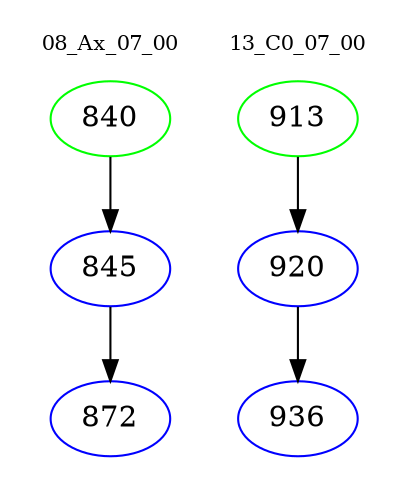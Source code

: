 digraph{
subgraph cluster_0 {
color = white
label = "08_Ax_07_00";
fontsize=10;
T0_840 [label="840", color="green"]
T0_840 -> T0_845 [color="black"]
T0_845 [label="845", color="blue"]
T0_845 -> T0_872 [color="black"]
T0_872 [label="872", color="blue"]
}
subgraph cluster_1 {
color = white
label = "13_C0_07_00";
fontsize=10;
T1_913 [label="913", color="green"]
T1_913 -> T1_920 [color="black"]
T1_920 [label="920", color="blue"]
T1_920 -> T1_936 [color="black"]
T1_936 [label="936", color="blue"]
}
}
